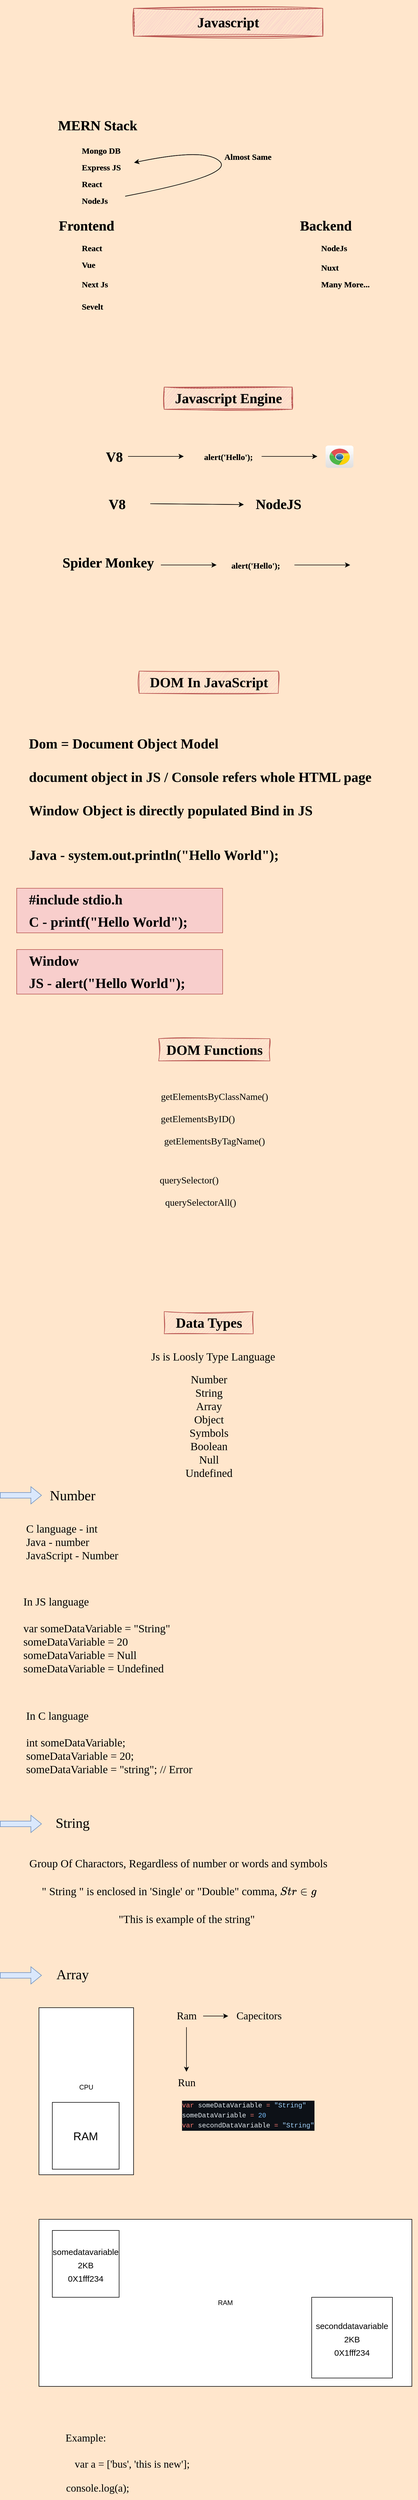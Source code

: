 <mxfile version="26.0.16" pages="2">
  <diagram name="Basic" id="YPaVNSCKj1CktQ0j65-P">
    <mxGraphModel dx="1434" dy="721" grid="1" gridSize="10" guides="1" tooltips="1" connect="1" arrows="1" fold="1" page="1" pageScale="1" pageWidth="827" pageHeight="1169" background="#FFE6CC" math="0" shadow="0">
      <root>
        <mxCell id="0" />
        <mxCell id="1" parent="0" />
        <mxCell id="zT8PZAScOdlYjciJAQF--1" value="&lt;p&gt;Javascript&lt;/p&gt;" style="text;html=1;align=center;verticalAlign=middle;whiteSpace=wrap;rounded=0;fontFamily=Comic Sans MS;fontStyle=1;fontSize=25;sketch=1;curveFitting=1;jiggle=2;fillColor=#f8cecc;strokeColor=#b85450;" parent="1" vertex="1">
          <mxGeometry x="260" y="30" width="340" height="50" as="geometry" />
        </mxCell>
        <mxCell id="zT8PZAScOdlYjciJAQF--2" value="Frontend" style="text;html=1;align=center;verticalAlign=middle;resizable=0;points=[];autosize=1;strokeColor=none;fillColor=none;fontFamily=Comic Sans MS;fontSize=25;fontColor=default;fontStyle=1;" parent="1" vertex="1">
          <mxGeometry x="110" y="400" width="130" height="40" as="geometry" />
        </mxCell>
        <mxCell id="zT8PZAScOdlYjciJAQF--6" value="Backend" style="text;html=1;align=center;verticalAlign=middle;resizable=0;points=[];autosize=1;strokeColor=none;fillColor=none;fontFamily=Comic Sans MS;fontSize=25;fontColor=default;fontStyle=1;" parent="1" vertex="1">
          <mxGeometry x="545" y="400" width="120" height="40" as="geometry" />
        </mxCell>
        <mxCell id="zT8PZAScOdlYjciJAQF--3" value="React" style="text;html=1;align=left;verticalAlign=middle;resizable=0;points=[];autosize=1;strokeColor=none;fillColor=none;fontFamily=Comic Sans MS;fontSize=15;fontColor=default;fontStyle=1;" parent="1" vertex="1">
          <mxGeometry x="165" y="445" width="60" height="30" as="geometry" />
        </mxCell>
        <mxCell id="zT8PZAScOdlYjciJAQF--7" value="NodeJs" style="text;html=1;align=left;verticalAlign=middle;resizable=0;points=[];autosize=1;strokeColor=none;fillColor=none;fontFamily=Comic Sans MS;fontSize=15;fontColor=default;fontStyle=1;" parent="1" vertex="1">
          <mxGeometry x="595" y="445" width="80" height="30" as="geometry" />
        </mxCell>
        <mxCell id="zT8PZAScOdlYjciJAQF--30" value="NodeJs" style="text;html=1;align=left;verticalAlign=middle;resizable=0;points=[];autosize=1;strokeColor=none;fillColor=none;fontFamily=Comic Sans MS;fontSize=15;fontColor=default;fontStyle=1;" parent="1" vertex="1">
          <mxGeometry x="165" y="360" width="80" height="30" as="geometry" />
        </mxCell>
        <mxCell id="zT8PZAScOdlYjciJAQF--5" value="Sevelt" style="text;html=1;align=left;verticalAlign=middle;resizable=0;points=[];autosize=1;strokeColor=none;fillColor=none;fontFamily=Comic Sans MS;fontSize=15;fontColor=default;fontStyle=1;" parent="1" vertex="1">
          <mxGeometry x="165" y="550" width="70" height="30" as="geometry" />
        </mxCell>
        <mxCell id="zT8PZAScOdlYjciJAQF--10" value="Next Js" style="text;html=1;align=left;verticalAlign=middle;resizable=0;points=[];autosize=1;strokeColor=none;fillColor=none;fontFamily=Comic Sans MS;fontSize=15;fontColor=default;fontStyle=1;" parent="1" vertex="1">
          <mxGeometry x="165" y="510" width="80" height="30" as="geometry" />
        </mxCell>
        <mxCell id="zT8PZAScOdlYjciJAQF--8" value="Many More..." style="text;html=1;align=left;verticalAlign=middle;resizable=0;points=[];autosize=1;strokeColor=none;fillColor=none;fontFamily=Comic Sans MS;fontSize=15;fontColor=default;fontStyle=1;" parent="1" vertex="1">
          <mxGeometry x="595" y="510" width="110" height="30" as="geometry" />
        </mxCell>
        <mxCell id="zT8PZAScOdlYjciJAQF--4" value="Vue" style="text;html=1;align=left;verticalAlign=middle;resizable=0;points=[];autosize=1;strokeColor=none;fillColor=none;fontFamily=Comic Sans MS;fontSize=15;fontColor=default;fontStyle=1;" parent="1" vertex="1">
          <mxGeometry x="165" y="475" width="50" height="30" as="geometry" />
        </mxCell>
        <mxCell id="zT8PZAScOdlYjciJAQF--9" value="Nuxt" style="text;html=1;align=left;verticalAlign=middle;resizable=0;points=[];autosize=1;strokeColor=none;fillColor=none;fontFamily=Comic Sans MS;fontSize=15;fontColor=default;fontStyle=1;" parent="1" vertex="1">
          <mxGeometry x="595" y="480" width="60" height="30" as="geometry" />
        </mxCell>
        <mxCell id="zT8PZAScOdlYjciJAQF--12" value="alert(&#39;Hello&#39;);" style="text;html=1;align=center;verticalAlign=middle;resizable=0;points=[];autosize=1;fontFamily=Comic Sans MS;fontSize=15;fontStyle=1;" parent="1" vertex="1">
          <mxGeometry x="370" y="820" width="120" height="30" as="geometry" />
        </mxCell>
        <mxCell id="zT8PZAScOdlYjciJAQF--34" value="alert(&#39;Hello&#39;);" style="text;html=1;align=center;verticalAlign=middle;resizable=0;points=[];autosize=1;fontFamily=Comic Sans MS;fontSize=15;fontStyle=1;" parent="1" vertex="1">
          <mxGeometry x="419" y="1015" width="120" height="30" as="geometry" />
        </mxCell>
        <mxCell id="zT8PZAScOdlYjciJAQF--14" value="V8" style="text;html=1;align=center;verticalAlign=middle;resizable=0;points=[];autosize=1;fontFamily=Comic Sans MS;fontSize=25;fontStyle=1;" parent="1" vertex="1">
          <mxGeometry x="195" y="815" width="60" height="40" as="geometry" />
        </mxCell>
        <mxCell id="zT8PZAScOdlYjciJAQF--39" value="Javascript Engine" style="text;html=1;align=center;verticalAlign=middle;resizable=0;points=[];autosize=1;fontFamily=Comic Sans MS;fontSize=25;fontStyle=1;sketch=1;curveFitting=1;jiggle=2;fillColor=#f8cecc;strokeColor=#b85450;" parent="1" vertex="1">
          <mxGeometry x="315" y="710" width="230" height="40" as="geometry" />
        </mxCell>
        <mxCell id="zT8PZAScOdlYjciJAQF--35" value="Spider Monkey" style="text;html=1;align=center;verticalAlign=middle;resizable=0;points=[];autosize=1;fontFamily=Comic Sans MS;fontSize=25;fontStyle=1;" parent="1" vertex="1">
          <mxGeometry x="114" y="1005" width="200" height="40" as="geometry" />
        </mxCell>
        <mxCell id="zT8PZAScOdlYjciJAQF--13" value="" style="dashed=0;outlineConnect=0;html=1;align=center;labelPosition=center;verticalLabelPosition=bottom;verticalAlign=top;shape=mxgraph.webicons.chrome;gradientColor=#DFDEDE;fontFamily=Comic Sans MS;fontSize=15;fontColor=default;fontStyle=1;autosize=1;resizable=0;" parent="1" vertex="1">
          <mxGeometry x="605" y="815" width="50" height="40" as="geometry" />
        </mxCell>
        <mxCell id="zT8PZAScOdlYjciJAQF--16" value="" style="edgeStyle=none;orthogonalLoop=1;jettySize=auto;html=1;rounded=0;fontFamily=Comic Sans MS;fontSize=15;fontColor=default;fontStyle=1;autosize=1;resizable=0;" parent="1" edge="1">
          <mxGeometry width="100" relative="1" as="geometry">
            <mxPoint x="250" y="834.5" as="sourcePoint" />
            <mxPoint x="350" y="834.5" as="targetPoint" />
            <Array as="points" />
          </mxGeometry>
        </mxCell>
        <mxCell id="zT8PZAScOdlYjciJAQF--37" value="" style="edgeStyle=none;orthogonalLoop=1;jettySize=auto;html=1;rounded=0;fontFamily=Comic Sans MS;fontSize=15;fontColor=default;fontStyle=1;autosize=1;resizable=0;" parent="1" edge="1">
          <mxGeometry width="100" relative="1" as="geometry">
            <mxPoint x="309" y="1029.5" as="sourcePoint" />
            <mxPoint x="409" y="1029.5" as="targetPoint" />
            <Array as="points" />
          </mxGeometry>
        </mxCell>
        <mxCell id="zT8PZAScOdlYjciJAQF--17" value="" style="edgeStyle=none;orthogonalLoop=1;jettySize=auto;html=1;rounded=0;fontFamily=Comic Sans MS;fontSize=15;fontColor=default;fontStyle=1;autosize=1;resizable=0;" parent="1" edge="1">
          <mxGeometry width="100" relative="1" as="geometry">
            <mxPoint x="490" y="834.5" as="sourcePoint" />
            <mxPoint x="590" y="834.5" as="targetPoint" />
            <Array as="points" />
          </mxGeometry>
        </mxCell>
        <mxCell id="zT8PZAScOdlYjciJAQF--38" value="" style="edgeStyle=none;orthogonalLoop=1;jettySize=auto;html=1;rounded=0;fontFamily=Comic Sans MS;fontSize=15;fontColor=default;fontStyle=1;autosize=1;resizable=0;" parent="1" edge="1">
          <mxGeometry width="100" relative="1" as="geometry">
            <mxPoint x="549" y="1029.5" as="sourcePoint" />
            <mxPoint x="649" y="1029.5" as="targetPoint" />
            <Array as="points" />
          </mxGeometry>
        </mxCell>
        <mxCell id="zT8PZAScOdlYjciJAQF--18" value="V8" style="text;html=1;align=center;verticalAlign=middle;resizable=0;points=[];autosize=1;fontFamily=Comic Sans MS;fontSize=25;fontStyle=1;" parent="1" vertex="1">
          <mxGeometry x="200" y="900" width="60" height="40" as="geometry" />
        </mxCell>
        <mxCell id="zT8PZAScOdlYjciJAQF--20" value="NodeJS" style="text;html=1;align=center;verticalAlign=middle;resizable=0;points=[];autosize=1;fontFamily=Comic Sans MS;fontSize=25;fontStyle=1;" parent="1" vertex="1">
          <mxGeometry x="460" y="900" width="120" height="40" as="geometry" />
        </mxCell>
        <mxCell id="zT8PZAScOdlYjciJAQF--25" value="MERN Stack" style="text;html=1;align=center;verticalAlign=middle;resizable=0;points=[];autosize=1;fontFamily=Comic Sans MS;fontSize=25;fontStyle=1;" parent="1" vertex="1">
          <mxGeometry x="110" y="220" width="170" height="40" as="geometry" />
        </mxCell>
        <mxCell id="zT8PZAScOdlYjciJAQF--21" value="" style="edgeStyle=none;orthogonalLoop=1;jettySize=auto;html=1;rounded=0;fontFamily=Comic Sans MS;fontSize=15;fontColor=default;fontStyle=1;autosize=1;resizable=0;entryX=-0.017;entryY=0.525;entryDx=0;entryDy=0;entryPerimeter=0;" parent="1" target="zT8PZAScOdlYjciJAQF--20" edge="1">
          <mxGeometry width="100" relative="1" as="geometry">
            <mxPoint x="290" y="919.5" as="sourcePoint" />
            <mxPoint x="390" y="919.5" as="targetPoint" />
            <Array as="points" />
          </mxGeometry>
        </mxCell>
        <mxCell id="zT8PZAScOdlYjciJAQF--26" value="React" style="text;html=1;align=left;verticalAlign=middle;resizable=0;points=[];autosize=1;strokeColor=none;fillColor=none;fontFamily=Comic Sans MS;fontSize=15;fontColor=default;fontStyle=1;" parent="1" vertex="1">
          <mxGeometry x="165" y="330" width="60" height="30" as="geometry" />
        </mxCell>
        <mxCell id="zT8PZAScOdlYjciJAQF--28" value="Express JS" style="text;html=1;align=left;verticalAlign=middle;resizable=0;points=[];autosize=1;strokeColor=none;fillColor=none;fontFamily=Comic Sans MS;fontSize=15;fontColor=default;fontStyle=1;" parent="1" vertex="1">
          <mxGeometry x="165" y="300" width="100" height="30" as="geometry" />
        </mxCell>
        <mxCell id="zT8PZAScOdlYjciJAQF--27" value="Mongo DB" style="text;html=1;align=left;verticalAlign=middle;resizable=0;points=[];autosize=1;strokeColor=none;fillColor=none;fontFamily=Comic Sans MS;fontSize=15;fontColor=default;fontStyle=1;" parent="1" vertex="1">
          <mxGeometry x="165" y="270" width="90" height="30" as="geometry" />
        </mxCell>
        <mxCell id="zT8PZAScOdlYjciJAQF--31" value="" style="curved=1;endArrow=classic;html=1;rounded=0;fontFamily=Comic Sans MS;fontSize=15;fontColor=default;fontStyle=1;autosize=1;resizable=0;entryX=0.96;entryY=0.233;entryDx=0;entryDy=0;entryPerimeter=0;" parent="1" source="zT8PZAScOdlYjciJAQF--30" target="zT8PZAScOdlYjciJAQF--28" edge="1">
          <mxGeometry width="50" height="50" relative="1" as="geometry">
            <mxPoint x="390" y="330" as="sourcePoint" />
            <mxPoint x="440" y="280" as="targetPoint" />
            <Array as="points">
              <mxPoint x="440" y="330" />
              <mxPoint x="390" y="280" />
            </Array>
          </mxGeometry>
        </mxCell>
        <mxCell id="zT8PZAScOdlYjciJAQF--32" value="Almost Same&lt;div&gt;&lt;br&gt;&lt;/div&gt;" style="text;html=1;align=center;verticalAlign=middle;resizable=0;points=[];autosize=1;strokeColor=none;fillColor=none;fontFamily=Comic Sans MS;fontSize=15;fontColor=default;fontStyle=1;" parent="1" vertex="1">
          <mxGeometry x="410" y="280" width="110" height="50" as="geometry" />
        </mxCell>
        <mxCell id="zT8PZAScOdlYjciJAQF--33" value="" style="shape=image;html=1;verticalAlign=top;verticalLabelPosition=bottom;labelBackgroundColor=#ffffff;imageAspect=0;aspect=fixed;image=https://cdn2.iconfinder.com/data/icons/browsers/Firefox.png;align=left;fontFamily=Comic Sans MS;fontSize=15;fontColor=default;fontStyle=1;autosize=1;resizable=0;fillColor=none;gradientColor=none;" parent="1" vertex="1">
          <mxGeometry x="664" y="1010" width="50" height="50" as="geometry" />
        </mxCell>
        <mxCell id="FBVBhch-tIrtLfHdaLch-1" value="&lt;p&gt;Javascript&lt;/p&gt;" style="text;html=1;align=center;verticalAlign=middle;whiteSpace=wrap;rounded=0;fontFamily=Comic Sans MS;fontStyle=1;fontSize=25;sketch=1;curveFitting=1;jiggle=2;fillColor=#f8cecc;strokeColor=#b85450;" parent="1" vertex="1">
          <mxGeometry x="260" y="30" width="340" height="50" as="geometry" />
        </mxCell>
        <mxCell id="FBVBhch-tIrtLfHdaLch-2" value="Frontend" style="text;html=1;align=center;verticalAlign=middle;resizable=0;points=[];autosize=1;strokeColor=none;fillColor=none;fontFamily=Comic Sans MS;fontSize=25;fontColor=default;fontStyle=1;" parent="1" vertex="1">
          <mxGeometry x="110" y="400" width="130" height="40" as="geometry" />
        </mxCell>
        <mxCell id="FBVBhch-tIrtLfHdaLch-3" value="Backend" style="text;html=1;align=center;verticalAlign=middle;resizable=0;points=[];autosize=1;strokeColor=none;fillColor=none;fontFamily=Comic Sans MS;fontSize=25;fontColor=default;fontStyle=1;" parent="1" vertex="1">
          <mxGeometry x="545" y="400" width="120" height="40" as="geometry" />
        </mxCell>
        <mxCell id="FBVBhch-tIrtLfHdaLch-4" value="React" style="text;html=1;align=left;verticalAlign=middle;resizable=0;points=[];autosize=1;strokeColor=none;fillColor=none;fontFamily=Comic Sans MS;fontSize=15;fontColor=default;fontStyle=1;" parent="1" vertex="1">
          <mxGeometry x="165" y="445" width="60" height="30" as="geometry" />
        </mxCell>
        <mxCell id="FBVBhch-tIrtLfHdaLch-5" value="NodeJs" style="text;html=1;align=left;verticalAlign=middle;resizable=0;points=[];autosize=1;strokeColor=none;fillColor=none;fontFamily=Comic Sans MS;fontSize=15;fontColor=default;fontStyle=1;" parent="1" vertex="1">
          <mxGeometry x="595" y="445" width="80" height="30" as="geometry" />
        </mxCell>
        <mxCell id="FBVBhch-tIrtLfHdaLch-6" value="NodeJs" style="text;html=1;align=left;verticalAlign=middle;resizable=0;points=[];autosize=1;strokeColor=none;fillColor=none;fontFamily=Comic Sans MS;fontSize=15;fontColor=default;fontStyle=1;" parent="1" vertex="1">
          <mxGeometry x="165" y="360" width="80" height="30" as="geometry" />
        </mxCell>
        <mxCell id="FBVBhch-tIrtLfHdaLch-7" value="Sevelt" style="text;html=1;align=left;verticalAlign=middle;resizable=0;points=[];autosize=1;strokeColor=none;fillColor=none;fontFamily=Comic Sans MS;fontSize=15;fontColor=default;fontStyle=1;" parent="1" vertex="1">
          <mxGeometry x="165" y="550" width="70" height="30" as="geometry" />
        </mxCell>
        <mxCell id="FBVBhch-tIrtLfHdaLch-8" value="Next Js" style="text;html=1;align=left;verticalAlign=middle;resizable=0;points=[];autosize=1;strokeColor=none;fillColor=none;fontFamily=Comic Sans MS;fontSize=15;fontColor=default;fontStyle=1;" parent="1" vertex="1">
          <mxGeometry x="165" y="510" width="80" height="30" as="geometry" />
        </mxCell>
        <mxCell id="FBVBhch-tIrtLfHdaLch-9" value="Many More..." style="text;html=1;align=left;verticalAlign=middle;resizable=0;points=[];autosize=1;strokeColor=none;fillColor=none;fontFamily=Comic Sans MS;fontSize=15;fontColor=default;fontStyle=1;" parent="1" vertex="1">
          <mxGeometry x="595" y="510" width="110" height="30" as="geometry" />
        </mxCell>
        <mxCell id="FBVBhch-tIrtLfHdaLch-10" value="Vue" style="text;html=1;align=left;verticalAlign=middle;resizable=0;points=[];autosize=1;strokeColor=none;fillColor=none;fontFamily=Comic Sans MS;fontSize=15;fontColor=default;fontStyle=1;" parent="1" vertex="1">
          <mxGeometry x="165" y="475" width="50" height="30" as="geometry" />
        </mxCell>
        <mxCell id="FBVBhch-tIrtLfHdaLch-11" value="Nuxt" style="text;html=1;align=left;verticalAlign=middle;resizable=0;points=[];autosize=1;strokeColor=none;fillColor=none;fontFamily=Comic Sans MS;fontSize=15;fontColor=default;fontStyle=1;" parent="1" vertex="1">
          <mxGeometry x="595" y="480" width="60" height="30" as="geometry" />
        </mxCell>
        <mxCell id="FBVBhch-tIrtLfHdaLch-12" value="alert(&#39;Hello&#39;);" style="text;html=1;align=center;verticalAlign=middle;resizable=0;points=[];autosize=1;fontFamily=Comic Sans MS;fontSize=15;fontStyle=1;" parent="1" vertex="1">
          <mxGeometry x="370" y="820" width="120" height="30" as="geometry" />
        </mxCell>
        <mxCell id="FBVBhch-tIrtLfHdaLch-13" value="alert(&#39;Hello&#39;);" style="text;html=1;align=center;verticalAlign=middle;resizable=0;points=[];autosize=1;fontFamily=Comic Sans MS;fontSize=15;fontStyle=1;" parent="1" vertex="1">
          <mxGeometry x="419" y="1015" width="120" height="30" as="geometry" />
        </mxCell>
        <mxCell id="FBVBhch-tIrtLfHdaLch-14" value="V8" style="text;html=1;align=center;verticalAlign=middle;resizable=0;points=[];autosize=1;fontFamily=Comic Sans MS;fontSize=25;fontStyle=1;" parent="1" vertex="1">
          <mxGeometry x="195" y="815" width="60" height="40" as="geometry" />
        </mxCell>
        <mxCell id="FBVBhch-tIrtLfHdaLch-15" value="Javascript Engine" style="text;html=1;align=center;verticalAlign=middle;resizable=0;points=[];autosize=1;fontFamily=Comic Sans MS;fontSize=25;fontStyle=1;sketch=1;curveFitting=1;jiggle=2;fillColor=#f8cecc;strokeColor=#b85450;" parent="1" vertex="1">
          <mxGeometry x="315" y="710" width="230" height="40" as="geometry" />
        </mxCell>
        <mxCell id="FBVBhch-tIrtLfHdaLch-16" value="DOM In JavaScript" style="text;html=1;align=center;verticalAlign=middle;resizable=0;points=[];autosize=1;fontFamily=Comic Sans MS;fontSize=25;fontStyle=1;sketch=1;curveFitting=1;jiggle=2;fillColor=#f8cecc;strokeColor=#b85450;" parent="1" vertex="1">
          <mxGeometry x="270" y="1220" width="250" height="40" as="geometry" />
        </mxCell>
        <mxCell id="FBVBhch-tIrtLfHdaLch-17" value="DOM Functions" style="text;html=1;align=center;verticalAlign=middle;resizable=0;points=[];autosize=1;fontFamily=Comic Sans MS;fontSize=25;fontStyle=1;sketch=1;curveFitting=1;jiggle=2;fillColor=#f8cecc;strokeColor=#b85450;" parent="1" vertex="1">
          <mxGeometry x="305" y="1880" width="200" height="40" as="geometry" />
        </mxCell>
        <mxCell id="ojy6WvlFr0QCGMBEFWyb-1" value="Data Types" style="text;html=1;align=center;verticalAlign=middle;resizable=0;points=[];autosize=1;fontFamily=Comic Sans MS;fontSize=25;fontStyle=1;sketch=1;curveFitting=1;jiggle=2;fillColor=#f8cecc;strokeColor=#b85450;" parent="1" vertex="1">
          <mxGeometry x="315" y="2370" width="160" height="40" as="geometry" />
        </mxCell>
        <mxCell id="FBVBhch-tIrtLfHdaLch-18" value="Spider Monkey" style="text;html=1;align=center;verticalAlign=middle;resizable=0;points=[];autosize=1;fontFamily=Comic Sans MS;fontSize=25;fontStyle=1;" parent="1" vertex="1">
          <mxGeometry x="114" y="1005" width="200" height="40" as="geometry" />
        </mxCell>
        <mxCell id="FBVBhch-tIrtLfHdaLch-19" value="Dom = Document Object Model" style="text;html=1;align=left;verticalAlign=middle;resizable=0;points=[];autosize=1;fontFamily=Comic Sans MS;fontSize=25;fontStyle=1;" parent="1" vertex="1">
          <mxGeometry x="70" y="1330" width="390" height="40" as="geometry" />
        </mxCell>
        <mxCell id="FBVBhch-tIrtLfHdaLch-20" value="document object in JS / Console refers whole HTML page" style="text;html=1;align=left;verticalAlign=middle;resizable=0;points=[];autosize=1;fontFamily=Comic Sans MS;fontSize=25;fontStyle=1;" parent="1" vertex="1">
          <mxGeometry x="70" y="1390" width="700" height="40" as="geometry" />
        </mxCell>
        <mxCell id="FBVBhch-tIrtLfHdaLch-21" value="Window Object is directly populated Bind in JS&amp;nbsp;" style="text;html=1;align=left;verticalAlign=middle;resizable=0;points=[];autosize=1;fontFamily=Comic Sans MS;fontSize=25;fontStyle=1;" parent="1" vertex="1">
          <mxGeometry x="70" y="1450" width="590" height="40" as="geometry" />
        </mxCell>
        <mxCell id="FBVBhch-tIrtLfHdaLch-22" value="Java - system.out.println(&quot;Hello World&quot;);" style="text;html=1;align=left;verticalAlign=middle;resizable=0;points=[];autosize=1;fontFamily=Comic Sans MS;fontSize=25;fontStyle=1;" parent="1" vertex="1">
          <mxGeometry x="70" y="1530" width="500" height="40" as="geometry" />
        </mxCell>
        <mxCell id="FBVBhch-tIrtLfHdaLch-23" value="" style="dashed=0;outlineConnect=0;html=1;align=center;labelPosition=center;verticalLabelPosition=bottom;verticalAlign=top;shape=mxgraph.webicons.chrome;gradientColor=#DFDEDE;fontFamily=Comic Sans MS;fontSize=15;fontColor=default;fontStyle=1;autosize=1;resizable=0;" parent="1" vertex="1">
          <mxGeometry x="605" y="815" width="50" height="40" as="geometry" />
        </mxCell>
        <mxCell id="FBVBhch-tIrtLfHdaLch-24" value="" style="edgeStyle=none;orthogonalLoop=1;jettySize=auto;html=1;rounded=0;fontFamily=Comic Sans MS;fontSize=15;fontColor=default;fontStyle=1;autosize=1;resizable=0;" parent="1" edge="1">
          <mxGeometry width="100" relative="1" as="geometry">
            <mxPoint x="250" y="834.5" as="sourcePoint" />
            <mxPoint x="350" y="834.5" as="targetPoint" />
            <Array as="points" />
          </mxGeometry>
        </mxCell>
        <mxCell id="FBVBhch-tIrtLfHdaLch-25" value="" style="edgeStyle=none;orthogonalLoop=1;jettySize=auto;html=1;rounded=0;fontFamily=Comic Sans MS;fontSize=15;fontColor=default;fontStyle=1;autosize=1;resizable=0;" parent="1" edge="1">
          <mxGeometry width="100" relative="1" as="geometry">
            <mxPoint x="309" y="1029.5" as="sourcePoint" />
            <mxPoint x="409" y="1029.5" as="targetPoint" />
            <Array as="points" />
          </mxGeometry>
        </mxCell>
        <mxCell id="FBVBhch-tIrtLfHdaLch-26" value="" style="edgeStyle=none;orthogonalLoop=1;jettySize=auto;html=1;rounded=0;fontFamily=Comic Sans MS;fontSize=15;fontColor=default;fontStyle=1;autosize=1;resizable=0;" parent="1" edge="1">
          <mxGeometry width="100" relative="1" as="geometry">
            <mxPoint x="490" y="834.5" as="sourcePoint" />
            <mxPoint x="590" y="834.5" as="targetPoint" />
            <Array as="points" />
          </mxGeometry>
        </mxCell>
        <mxCell id="FBVBhch-tIrtLfHdaLch-27" value="" style="edgeStyle=none;orthogonalLoop=1;jettySize=auto;html=1;rounded=0;fontFamily=Comic Sans MS;fontSize=15;fontColor=default;fontStyle=1;autosize=1;resizable=0;" parent="1" edge="1">
          <mxGeometry width="100" relative="1" as="geometry">
            <mxPoint x="549" y="1029.5" as="sourcePoint" />
            <mxPoint x="649" y="1029.5" as="targetPoint" />
            <Array as="points" />
          </mxGeometry>
        </mxCell>
        <mxCell id="FBVBhch-tIrtLfHdaLch-28" value="V8" style="text;html=1;align=center;verticalAlign=middle;resizable=0;points=[];autosize=1;fontFamily=Comic Sans MS;fontSize=25;fontStyle=1;" parent="1" vertex="1">
          <mxGeometry x="200" y="900" width="60" height="40" as="geometry" />
        </mxCell>
        <mxCell id="FBVBhch-tIrtLfHdaLch-29" value="NodeJS" style="text;html=1;align=center;verticalAlign=middle;resizable=0;points=[];autosize=1;fontFamily=Comic Sans MS;fontSize=25;fontStyle=1;" parent="1" vertex="1">
          <mxGeometry x="460" y="900" width="120" height="40" as="geometry" />
        </mxCell>
        <mxCell id="FBVBhch-tIrtLfHdaLch-30" value="MERN Stack" style="text;html=1;align=center;verticalAlign=middle;resizable=0;points=[];autosize=1;fontFamily=Comic Sans MS;fontSize=25;fontStyle=1;" parent="1" vertex="1">
          <mxGeometry x="110" y="220" width="170" height="40" as="geometry" />
        </mxCell>
        <mxCell id="FBVBhch-tIrtLfHdaLch-31" value="" style="edgeStyle=none;orthogonalLoop=1;jettySize=auto;html=1;rounded=0;fontFamily=Comic Sans MS;fontSize=15;fontColor=default;fontStyle=1;autosize=1;resizable=0;entryX=-0.017;entryY=0.525;entryDx=0;entryDy=0;entryPerimeter=0;" parent="1" target="FBVBhch-tIrtLfHdaLch-29" edge="1">
          <mxGeometry width="100" relative="1" as="geometry">
            <mxPoint x="290" y="919.5" as="sourcePoint" />
            <mxPoint x="390" y="919.5" as="targetPoint" />
            <Array as="points" />
          </mxGeometry>
        </mxCell>
        <mxCell id="FBVBhch-tIrtLfHdaLch-32" value="React" style="text;html=1;align=left;verticalAlign=middle;resizable=0;points=[];autosize=1;strokeColor=none;fillColor=none;fontFamily=Comic Sans MS;fontSize=15;fontColor=default;fontStyle=1;" parent="1" vertex="1">
          <mxGeometry x="165" y="330" width="60" height="30" as="geometry" />
        </mxCell>
        <mxCell id="FBVBhch-tIrtLfHdaLch-33" value="Express JS" style="text;html=1;align=left;verticalAlign=middle;resizable=0;points=[];autosize=1;strokeColor=none;fillColor=none;fontFamily=Comic Sans MS;fontSize=15;fontColor=default;fontStyle=1;" parent="1" vertex="1">
          <mxGeometry x="165" y="300" width="100" height="30" as="geometry" />
        </mxCell>
        <mxCell id="FBVBhch-tIrtLfHdaLch-34" value="Mongo DB" style="text;html=1;align=left;verticalAlign=middle;resizable=0;points=[];autosize=1;strokeColor=none;fillColor=none;fontFamily=Comic Sans MS;fontSize=15;fontColor=default;fontStyle=1;" parent="1" vertex="1">
          <mxGeometry x="165" y="270" width="90" height="30" as="geometry" />
        </mxCell>
        <mxCell id="FBVBhch-tIrtLfHdaLch-35" value="" style="curved=1;endArrow=classic;html=1;rounded=0;fontFamily=Comic Sans MS;fontSize=15;fontColor=default;fontStyle=1;autosize=1;resizable=0;entryX=0.96;entryY=0.233;entryDx=0;entryDy=0;entryPerimeter=0;" parent="1" source="FBVBhch-tIrtLfHdaLch-6" target="FBVBhch-tIrtLfHdaLch-33" edge="1">
          <mxGeometry width="50" height="50" relative="1" as="geometry">
            <mxPoint x="390" y="330" as="sourcePoint" />
            <mxPoint x="440" y="280" as="targetPoint" />
            <Array as="points">
              <mxPoint x="440" y="330" />
              <mxPoint x="390" y="280" />
            </Array>
          </mxGeometry>
        </mxCell>
        <mxCell id="FBVBhch-tIrtLfHdaLch-36" value="Almost Same&lt;div&gt;&lt;br&gt;&lt;/div&gt;" style="text;html=1;align=center;verticalAlign=middle;resizable=0;points=[];autosize=1;strokeColor=none;fillColor=none;fontFamily=Comic Sans MS;fontSize=15;fontColor=default;fontStyle=1;" parent="1" vertex="1">
          <mxGeometry x="410" y="280" width="110" height="50" as="geometry" />
        </mxCell>
        <mxCell id="FBVBhch-tIrtLfHdaLch-37" value="" style="shape=image;html=1;verticalAlign=top;verticalLabelPosition=bottom;labelBackgroundColor=#ffffff;imageAspect=0;aspect=fixed;image=https://cdn2.iconfinder.com/data/icons/browsers/Firefox.png;align=left;fontFamily=Comic Sans MS;fontSize=15;fontColor=default;fontStyle=1;autosize=1;resizable=0;fillColor=none;gradientColor=none;" parent="1" vertex="1">
          <mxGeometry x="664" y="1010" width="50" height="50" as="geometry" />
        </mxCell>
        <mxCell id="FBVBhch-tIrtLfHdaLch-38" value="" style="group" parent="1" vertex="1" connectable="0">
          <mxGeometry x="50" y="1610" width="370" height="80" as="geometry" />
        </mxCell>
        <mxCell id="FBVBhch-tIrtLfHdaLch-39" value="" style="rounded=0;whiteSpace=wrap;html=1;fillColor=#f8cecc;strokeColor=#b85450;" parent="FBVBhch-tIrtLfHdaLch-38" vertex="1">
          <mxGeometry width="370" height="80" as="geometry" />
        </mxCell>
        <mxCell id="FBVBhch-tIrtLfHdaLch-40" value="C - printf(&quot;Hello World&quot;);" style="text;html=1;align=left;verticalAlign=middle;resizable=0;points=[];autosize=1;fontFamily=Comic Sans MS;fontSize=25;fontStyle=1;" parent="FBVBhch-tIrtLfHdaLch-38" vertex="1">
          <mxGeometry x="20" y="40" width="320" height="40" as="geometry" />
        </mxCell>
        <mxCell id="FBVBhch-tIrtLfHdaLch-41" value="#include stdio.h" style="text;html=1;align=left;verticalAlign=middle;resizable=0;points=[];autosize=1;fontFamily=Comic Sans MS;fontSize=25;fontStyle=1;" parent="FBVBhch-tIrtLfHdaLch-38" vertex="1">
          <mxGeometry x="20" width="210" height="40" as="geometry" />
        </mxCell>
        <mxCell id="FBVBhch-tIrtLfHdaLch-42" value="" style="group" parent="1" vertex="1" connectable="0">
          <mxGeometry x="50" y="1720" width="370" height="80" as="geometry" />
        </mxCell>
        <mxCell id="FBVBhch-tIrtLfHdaLch-43" value="" style="rounded=0;whiteSpace=wrap;html=1;fillColor=#f8cecc;strokeColor=#b85450;" parent="FBVBhch-tIrtLfHdaLch-42" vertex="1">
          <mxGeometry width="370" height="80" as="geometry" />
        </mxCell>
        <mxCell id="FBVBhch-tIrtLfHdaLch-44" value="JS - alert(&quot;Hello World&quot;);" style="text;html=1;align=left;verticalAlign=middle;resizable=0;points=[];autosize=1;fontFamily=Comic Sans MS;fontSize=25;fontStyle=1;" parent="FBVBhch-tIrtLfHdaLch-42" vertex="1">
          <mxGeometry x="20" y="40" width="330" height="40" as="geometry" />
        </mxCell>
        <mxCell id="FBVBhch-tIrtLfHdaLch-45" value="Window" style="text;html=1;align=left;verticalAlign=middle;resizable=0;points=[];autosize=1;fontFamily=Comic Sans MS;fontSize=25;fontStyle=1;" parent="FBVBhch-tIrtLfHdaLch-42" vertex="1">
          <mxGeometry x="20" width="110" height="40" as="geometry" />
        </mxCell>
        <mxCell id="FBVBhch-tIrtLfHdaLch-46" value="getElementsByClassName()" style="text;html=1;align=center;verticalAlign=middle;resizable=0;points=[];autosize=1;strokeColor=none;fillColor=none;fontFamily=Comic Sans MS;fontSize=17;" parent="1" vertex="1">
          <mxGeometry x="285" y="1970" width="240" height="30" as="geometry" />
        </mxCell>
        <mxCell id="FBVBhch-tIrtLfHdaLch-49" value="querySelector()" style="text;html=1;align=left;verticalAlign=middle;resizable=0;points=[];autosize=1;strokeColor=none;fillColor=none;fontFamily=Comic Sans MS;fontSize=17;" parent="1" vertex="1">
          <mxGeometry x="305" y="2120" width="150" height="30" as="geometry" />
        </mxCell>
        <mxCell id="FBVBhch-tIrtLfHdaLch-48" value="getElementsByTagName()" style="text;html=1;align=center;verticalAlign=middle;resizable=0;points=[];autosize=1;strokeColor=none;fillColor=none;fontFamily=Comic Sans MS;fontSize=17;" parent="1" vertex="1">
          <mxGeometry x="290" y="2050" width="230" height="30" as="geometry" />
        </mxCell>
        <mxCell id="FBVBhch-tIrtLfHdaLch-47" value="getElementsByID()" style="text;html=1;align=center;verticalAlign=middle;resizable=0;points=[];autosize=1;strokeColor=none;fillColor=none;fontFamily=Comic Sans MS;fontSize=17;" parent="1" vertex="1">
          <mxGeometry x="285" y="2010" width="180" height="30" as="geometry" />
        </mxCell>
        <mxCell id="FBVBhch-tIrtLfHdaLch-51" value="querySelectorAll()" style="text;html=1;align=center;verticalAlign=middle;resizable=0;points=[];autosize=1;strokeColor=none;fillColor=none;fontFamily=Comic Sans MS;fontSize=17;" parent="1" vertex="1">
          <mxGeometry x="295" y="2160" width="170" height="30" as="geometry" />
        </mxCell>
        <mxCell id="ojy6WvlFr0QCGMBEFWyb-2" value="Number&lt;div&gt;String&lt;/div&gt;&lt;div&gt;Array&lt;/div&gt;&lt;div&gt;Object&lt;/div&gt;&lt;div&gt;Symbols&lt;/div&gt;&lt;div&gt;Boolean&lt;/div&gt;&lt;div&gt;Null&lt;/div&gt;&lt;div&gt;Undefined&lt;/div&gt;" style="text;html=1;align=center;verticalAlign=middle;resizable=0;points=[];autosize=1;strokeColor=none;fillColor=none;fontFamily=Comic Sans MS;fontSize=20;" parent="1" vertex="1">
          <mxGeometry x="335" y="2470" width="120" height="210" as="geometry" />
        </mxCell>
        <mxCell id="ojy6WvlFr0QCGMBEFWyb-6" value="Js is Loosly Type Language&amp;nbsp;" style="text;html=1;align=center;verticalAlign=middle;resizable=0;points=[];autosize=1;strokeColor=none;fillColor=none;fontFamily=Comic Sans MS;fontSize=20;" parent="1" vertex="1">
          <mxGeometry x="265" y="2430" width="280" height="40" as="geometry" />
        </mxCell>
        <mxCell id="ojy6WvlFr0QCGMBEFWyb-11" value="Group Of Charactors, Regardless of number or words and symbols" style="text;html=1;align=center;verticalAlign=middle;resizable=0;points=[];autosize=1;strokeColor=none;fillColor=none;fontFamily=Comic Sans MS;fontSize=20;" parent="1" vertex="1">
          <mxGeometry x="20" y="3340" width="640" height="40" as="geometry" />
        </mxCell>
        <mxCell id="k5uDBYKQ7TenJcz46t1B-3" value="&quot;This is example of the string&quot;" style="text;html=1;align=center;verticalAlign=middle;resizable=0;points=[];autosize=1;strokeColor=none;fillColor=none;fontFamily=Comic Sans MS;fontSize=20;" vertex="1" parent="1">
          <mxGeometry x="200" y="3440" width="310" height="40" as="geometry" />
        </mxCell>
        <mxCell id="ojy6WvlFr0QCGMBEFWyb-12" value="&quot; String &quot; is enclosed in &#39;Single&#39; or &quot;Double&quot; comma, `String`&amp;nbsp;" style="text;html=1;align=center;verticalAlign=middle;resizable=0;points=[];autosize=1;strokeColor=none;fillColor=none;fontFamily=Comic Sans MS;fontSize=20;" parent="1" vertex="1">
          <mxGeometry x="44" y="3390" width="600" height="40" as="geometry" />
        </mxCell>
        <mxCell id="ojy6WvlFr0QCGMBEFWyb-5" value="C language - int&lt;div&gt;Java - number&lt;/div&gt;&lt;div&gt;JavaScript - Number&lt;/div&gt;&lt;div&gt;&lt;br&gt;&lt;/div&gt;" style="text;html=1;align=left;verticalAlign=middle;resizable=0;points=[];autosize=1;strokeColor=none;fillColor=none;fontFamily=Comic Sans MS;fontSize=20;" parent="1" vertex="1">
          <mxGeometry x="65" y="2740" width="220" height="110" as="geometry" />
        </mxCell>
        <mxCell id="ojy6WvlFr0QCGMBEFWyb-7" value="&lt;div&gt;In JS language&lt;br&gt;&lt;br&gt;var someDataVariable = &quot;String&quot;&lt;/div&gt;&lt;div&gt;&lt;span style=&quot;background-color: transparent; color: light-dark(rgb(0, 0, 0), rgb(255, 255, 255));&quot;&gt;someDataVariable = 20&lt;/span&gt;&lt;/div&gt;&lt;div&gt;someDataVariable = Null&lt;span style=&quot;background-color: transparent; color: light-dark(rgb(0, 0, 0), rgb(255, 255, 255));&quot;&gt;&lt;/span&gt;&lt;/div&gt;&lt;div&gt;someDataVariable = Undefined&lt;/div&gt;" style="text;html=1;align=left;verticalAlign=middle;resizable=0;points=[];autosize=1;strokeColor=none;fillColor=none;fontFamily=Comic Sans MS;fontSize=20;" parent="1" vertex="1">
          <mxGeometry x="60" y="2870" width="330" height="160" as="geometry" />
        </mxCell>
        <mxCell id="ojy6WvlFr0QCGMBEFWyb-8" value="&lt;div&gt;In C language &lt;br&gt;&lt;br&gt;int someDataVariable;&lt;br&gt;someDataVariable = 20;&amp;nbsp;&amp;nbsp;&lt;/div&gt;&lt;div&gt;&lt;span style=&quot;background-color: transparent; color: light-dark(rgb(0, 0, 0), rgb(255, 255, 255));&quot;&gt;someDataVariable = &quot;&lt;/span&gt;&lt;span style=&quot;background-color: transparent; color: light-dark(rgb(0, 0, 0), rgb(255, 255, 255));&quot;&gt;string&lt;/span&gt;&lt;span style=&quot;background-color: transparent; color: light-dark(rgb(0, 0, 0), rgb(255, 255, 255));&quot;&gt;&quot;;&amp;nbsp;&lt;/span&gt;&lt;span style=&quot;background-color: transparent; color: light-dark(rgb(0, 0, 0), rgb(255, 255, 255));&quot;&gt;// Error&lt;/span&gt;&lt;/div&gt;&lt;div&gt;&amp;nbsp;&lt;/div&gt;" style="text;html=1;align=left;verticalAlign=middle;resizable=0;points=[];autosize=1;strokeColor=none;fillColor=none;fontFamily=Comic Sans MS;fontSize=20;" parent="1" vertex="1">
          <mxGeometry x="65" y="3075" width="380" height="160" as="geometry" />
        </mxCell>
        <mxCell id="ojy6WvlFr0QCGMBEFWyb-3" value="Number&lt;div&gt;&lt;br&gt;&lt;/div&gt;" style="text;html=1;align=center;verticalAlign=middle;resizable=0;points=[];autosize=1;strokeColor=none;fillColor=none;fontFamily=Comic Sans MS;fontSize=25;" parent="1" vertex="1">
          <mxGeometry x="90" y="2680" width="120" height="70" as="geometry" />
        </mxCell>
        <mxCell id="ojy6WvlFr0QCGMBEFWyb-10" value="&lt;div&gt;String&lt;/div&gt;" style="text;html=1;align=center;verticalAlign=middle;resizable=0;points=[];autosize=1;strokeColor=none;fillColor=none;fontFamily=Comic Sans MS;fontSize=25;" parent="1" vertex="1">
          <mxGeometry x="100" y="3268" width="100" height="40" as="geometry" />
        </mxCell>
        <mxCell id="k5uDBYKQ7TenJcz46t1B-2" value="&lt;div&gt;Array&lt;/div&gt;" style="text;html=1;align=center;verticalAlign=middle;resizable=0;points=[];autosize=1;strokeColor=none;fillColor=none;fontFamily=Comic Sans MS;fontSize=25;" vertex="1" parent="1">
          <mxGeometry x="105" y="3540" width="90" height="40" as="geometry" />
        </mxCell>
        <mxCell id="ojy6WvlFr0QCGMBEFWyb-4" value="" style="shape=flexArrow;endArrow=classic;html=1;rounded=0;fillColor=#dae8fc;strokeColor=#6c8ebf;" parent="1" edge="1">
          <mxGeometry width="50" height="50" relative="1" as="geometry">
            <mxPoint x="20" y="2700" as="sourcePoint" />
            <mxPoint x="95" y="2700" as="targetPoint" />
          </mxGeometry>
        </mxCell>
        <mxCell id="ojy6WvlFr0QCGMBEFWyb-9" value="" style="shape=flexArrow;endArrow=classic;html=1;rounded=0;fillColor=#dae8fc;strokeColor=#6c8ebf;" parent="1" edge="1">
          <mxGeometry width="50" height="50" relative="1" as="geometry">
            <mxPoint x="20" y="3290" as="sourcePoint" />
            <mxPoint x="95" y="3290" as="targetPoint" />
          </mxGeometry>
        </mxCell>
        <mxCell id="k5uDBYKQ7TenJcz46t1B-1" value="" style="shape=flexArrow;endArrow=classic;html=1;rounded=0;fillColor=#dae8fc;strokeColor=#6c8ebf;" edge="1" parent="1">
          <mxGeometry width="50" height="50" relative="1" as="geometry">
            <mxPoint x="20" y="3562" as="sourcePoint" />
            <mxPoint x="95" y="3562" as="targetPoint" />
          </mxGeometry>
        </mxCell>
        <mxCell id="k5uDBYKQ7TenJcz46t1B-6" value="CPU&lt;div&gt;&lt;br&gt;&lt;/div&gt;" style="rounded=0;whiteSpace=wrap;html=1;" vertex="1" parent="1">
          <mxGeometry x="90" y="3620" width="170" height="300" as="geometry" />
        </mxCell>
        <mxCell id="k5uDBYKQ7TenJcz46t1B-16" value="&lt;div&gt;RAM&lt;/div&gt;" style="rounded=0;whiteSpace=wrap;html=1;" vertex="1" parent="1">
          <mxGeometry x="90" y="4000" width="670" height="300" as="geometry" />
        </mxCell>
        <mxCell id="k5uDBYKQ7TenJcz46t1B-7" value="RAM" style="whiteSpace=wrap;html=1;aspect=fixed;fontSize=20;" vertex="1" parent="1">
          <mxGeometry x="114" y="3790" width="120" height="120" as="geometry" />
        </mxCell>
        <mxCell id="k5uDBYKQ7TenJcz46t1B-17" value="&lt;font style=&quot;font-size: 15px;&quot;&gt;somedatavariable&lt;br&gt;2KB&lt;br&gt;0X1fff234&lt;/font&gt;" style="whiteSpace=wrap;html=1;aspect=fixed;fontSize=20;" vertex="1" parent="1">
          <mxGeometry x="114" y="4020" width="120" height="120" as="geometry" />
        </mxCell>
        <mxCell id="k5uDBYKQ7TenJcz46t1B-18" value="&lt;font style=&quot;font-size: 15px;&quot;&gt;seconddatavariable&lt;br&gt;2KB&lt;br&gt;0X1fff234&lt;/font&gt;" style="whiteSpace=wrap;html=1;aspect=fixed;fontSize=20;" vertex="1" parent="1">
          <mxGeometry x="580" y="4140" width="145" height="145" as="geometry" />
        </mxCell>
        <mxCell id="k5uDBYKQ7TenJcz46t1B-10" value="" style="edgeStyle=orthogonalEdgeStyle;rounded=0;orthogonalLoop=1;jettySize=auto;html=1;fontSize=19;" edge="1" parent="1" source="k5uDBYKQ7TenJcz46t1B-8">
          <mxGeometry relative="1" as="geometry">
            <mxPoint x="430" y="3635" as="targetPoint" />
          </mxGeometry>
        </mxCell>
        <mxCell id="k5uDBYKQ7TenJcz46t1B-14" value="" style="edgeStyle=orthogonalEdgeStyle;rounded=0;orthogonalLoop=1;jettySize=auto;html=1;fontFamily=Comic Sans MS;fontSize=19;fontColor=default;autosize=1;resizable=0;" edge="1" parent="1" source="k5uDBYKQ7TenJcz46t1B-8" target="k5uDBYKQ7TenJcz46t1B-13">
          <mxGeometry relative="1" as="geometry" />
        </mxCell>
        <mxCell id="k5uDBYKQ7TenJcz46t1B-8" value="Ram" style="text;html=1;align=center;verticalAlign=middle;resizable=0;points=[];autosize=1;strokeColor=none;fillColor=none;fontSize=19;fontFamily=Comic Sans MS;" vertex="1" parent="1">
          <mxGeometry x="325" y="3615" width="60" height="40" as="geometry" />
        </mxCell>
        <mxCell id="k5uDBYKQ7TenJcz46t1B-11" value="Capecitors" style="text;html=1;align=center;verticalAlign=middle;resizable=0;points=[];autosize=1;strokeColor=none;fillColor=none;fontSize=19;fontFamily=Comic Sans MS;fontColor=default;" vertex="1" parent="1">
          <mxGeometry x="425" y="3615" width="120" height="40" as="geometry" />
        </mxCell>
        <mxCell id="k5uDBYKQ7TenJcz46t1B-13" value="Run" style="text;html=1;align=center;verticalAlign=middle;resizable=0;points=[];autosize=1;strokeColor=none;fillColor=none;fontSize=19;fontFamily=Comic Sans MS;fontColor=default;" vertex="1" parent="1">
          <mxGeometry x="325" y="3735" width="60" height="40" as="geometry" />
        </mxCell>
        <mxCell id="k5uDBYKQ7TenJcz46t1B-15" value="&lt;div style=&quot;color: rgb(230, 237, 243); background-color: rgb(13, 17, 23); font-family: Menlo, Monaco, &amp;quot;Courier New&amp;quot;, monospace; font-weight: normal; font-size: 12px; line-height: 18px; white-space: pre;&quot;&gt;&lt;div&gt;&lt;span style=&quot;color: rgb(255, 123, 114);&quot;&gt;var&lt;/span&gt;&lt;span style=&quot;color: rgb(230, 237, 243);&quot;&gt; &lt;/span&gt;&lt;span style=&quot;color: rgb(230, 237, 243);&quot;&gt;someDataVariable&lt;/span&gt;&lt;span style=&quot;color: rgb(230, 237, 243);&quot;&gt; &lt;/span&gt;&lt;span style=&quot;color: rgb(255, 123, 114);&quot;&gt;=&lt;/span&gt;&lt;span style=&quot;color: rgb(230, 237, 243);&quot;&gt; &lt;/span&gt;&lt;span style=&quot;color: rgb(165, 214, 255);&quot;&gt;&quot;String&quot;&lt;/span&gt;&lt;/div&gt;&lt;div&gt;&lt;span style=&quot;color: rgb(230, 237, 243);&quot;&gt;someDataVariable&lt;/span&gt;&lt;span style=&quot;color: rgb(230, 237, 243);&quot;&gt; &lt;/span&gt;&lt;span style=&quot;color: rgb(255, 123, 114);&quot;&gt;=&lt;/span&gt;&lt;span style=&quot;color: rgb(230, 237, 243);&quot;&gt; &lt;/span&gt;&lt;span style=&quot;color: rgb(121, 192, 255);&quot;&gt;20&lt;/span&gt;&lt;/div&gt;&lt;div&gt;&lt;span style=&quot;color: rgb(121, 192, 255);&quot;&gt;&lt;div style=&quot;color: rgb(230, 237, 243);&quot;&gt;&lt;span style=&quot;color: rgb(255, 123, 114);&quot;&gt;var&lt;/span&gt;&lt;span style=&quot;color: rgb(230, 237, 243);&quot;&gt; second&lt;/span&gt;&lt;span style=&quot;color: rgb(230, 237, 243);&quot;&gt;DataVariable&lt;/span&gt;&lt;span style=&quot;color: rgb(230, 237, 243);&quot;&gt; &lt;/span&gt;&lt;span style=&quot;color: rgb(255, 123, 114);&quot;&gt;=&lt;/span&gt;&lt;span style=&quot;color: rgb(230, 237, 243);&quot;&gt; &lt;/span&gt;&lt;span style=&quot;color: rgb(165, 214, 255);&quot;&gt;&quot;String&quot;&lt;/span&gt;&lt;/div&gt;&lt;/span&gt;&lt;/div&gt;&lt;/div&gt;" style="text;whiteSpace=wrap;html=1;fontFamily=Comic Sans MS;fontSize=19;fontColor=default;autosize=1;resizable=0;" vertex="1" parent="1">
          <mxGeometry x="345" y="3780" width="260" height="70" as="geometry" />
        </mxCell>
        <mxCell id="k5uDBYKQ7TenJcz46t1B-21" value="Example&lt;span style=&quot;background-color: transparent; color: light-dark(rgb(0, 0, 0), rgb(255, 255, 255));&quot;&gt;:&amp;nbsp;&lt;/span&gt;&lt;span style=&quot;background-color: transparent; color: rgba(0, 0, 0, 0); font-family: monospace; font-size: 0px; text-align: start;&quot;&gt;%3CmxGraphModel%3E%3Croot%3E%3CmxCell%20id%3D%220%22%2F%3E%3CmxCell%20id%3D%221%22%20parent%3D%220%22%2F%3E%3CmxCell%20id%3D%222%22%20value%3D%22%26lt%3Bdiv%26gt%3BArray%26lt%3B%2Fdiv%26gt%3B%22%20style%3D%22text%3Bhtml%3D1%3Balign%3Dcenter%3BverticalAlign%3Dmiddle%3Bresizable%3D0%3Bpoints%3D%5B%5D%3Bautosize%3D1%3BstrokeColor%3Dnone%3BfillColor%3Dnone%3BfontFamily%3DComic%20Sans%20MS%3BfontSize%3D25%3B%22%20vertex%3D%221%22%20parent%3D%221%22%3E%3CmxGeometry%20x%3D%22105%22%20y%3D%223540%22%20width%3D%2290%22%20height%3D%2240%22%20as%3D%22geometry%22%2F%3E%3C%2FmxCell%3E%3C%2Froot%3E%3C%2FmxGraphModel%3E&lt;/span&gt;" style="text;html=1;align=center;verticalAlign=middle;resizable=0;points=[];autosize=1;strokeColor=none;fillColor=none;fontFamily=Comic Sans MS;fontSize=19;fontColor=default;" vertex="1" parent="1">
          <mxGeometry x="121" y="4373" width="110" height="40" as="geometry" />
        </mxCell>
        <mxCell id="k5uDBYKQ7TenJcz46t1B-22" value="var a = [&#39;bus&#39;, &#39;this is new&#39;&lt;span style=&quot;background-color: transparent; color: light-dark(rgb(0, 0, 0), rgb(255, 255, 255));&quot;&gt;];&lt;/span&gt;" style="text;html=1;align=center;verticalAlign=middle;resizable=0;points=[];autosize=1;strokeColor=none;fillColor=none;fontFamily=Comic Sans MS;fontSize=19;fontColor=default;" vertex="1" parent="1">
          <mxGeometry x="122" y="4420" width="270" height="40" as="geometry" />
        </mxCell>
        <mxCell id="k5uDBYKQ7TenJcz46t1B-23" value="console.log(a);" style="text;html=1;align=center;verticalAlign=middle;resizable=0;points=[];autosize=1;strokeColor=none;fillColor=none;fontFamily=Comic Sans MS;fontSize=19;fontColor=default;" vertex="1" parent="1">
          <mxGeometry x="120" y="4463" width="150" height="40" as="geometry" />
        </mxCell>
      </root>
    </mxGraphModel>
  </diagram>
  <diagram name="conditional statments" id="Vf7i0y-dOmuWpEBOHacB">
    <mxGraphModel dx="1434" dy="721" grid="1" gridSize="10" guides="1" tooltips="1" connect="1" arrows="1" fold="1" page="1" pageScale="1" pageWidth="827" pageHeight="1169" background="#FFE6CC" math="0" shadow="0">
      <root>
        <mxCell id="vxpcMzrHcLjeTY7pgPmU-0" />
        <mxCell id="vxpcMzrHcLjeTY7pgPmU-1" parent="vxpcMzrHcLjeTY7pgPmU-0" />
        <mxCell id="vxpcMzrHcLjeTY7pgPmU-2" value="&lt;p&gt;Javascript&lt;/p&gt;" style="text;html=1;align=center;verticalAlign=middle;whiteSpace=wrap;rounded=0;fontFamily=Comic Sans MS;fontStyle=1;fontSize=25;sketch=1;curveFitting=1;jiggle=2;fillColor=#f8cecc;strokeColor=#b85450;" vertex="1" parent="vxpcMzrHcLjeTY7pgPmU-1">
          <mxGeometry x="260" y="30" width="340" height="50" as="geometry" />
        </mxCell>
        <mxCell id="vxpcMzrHcLjeTY7pgPmU-33" value="&lt;p&gt;Javascript&lt;/p&gt;" style="text;html=1;align=center;verticalAlign=middle;whiteSpace=wrap;rounded=0;fontFamily=Comic Sans MS;fontStyle=1;fontSize=25;sketch=1;curveFitting=1;jiggle=2;fillColor=#f8cecc;strokeColor=#b85450;" vertex="1" parent="vxpcMzrHcLjeTY7pgPmU-1">
          <mxGeometry x="260" y="30" width="340" height="50" as="geometry" />
        </mxCell>
        <mxCell id="uIeZsn7puIqYISZpVriJ-0" value="Conditional Staments" style="text;html=1;align=center;verticalAlign=middle;resizable=0;points=[];autosize=1;fontFamily=Comic Sans MS;fontSize=25;fontStyle=1;sketch=1;curveFitting=1;jiggle=2;fillColor=#f8cecc;strokeColor=#b85450;" vertex="1" parent="vxpcMzrHcLjeTY7pgPmU-1">
          <mxGeometry x="279" y="160" width="270" height="40" as="geometry" />
        </mxCell>
        <mxCell id="uIeZsn7puIqYISZpVriJ-2" value="&lt;font face=&quot;Comic Sans MS&quot;&gt;&lt;span&gt;if statement&lt;/span&gt;&lt;/font&gt;" style="text;html=1;align=center;verticalAlign=middle;resizable=0;points=[];autosize=1;strokeColor=#b85450;fillColor=#f8cecc;fontSize=15;" vertex="1" parent="vxpcMzrHcLjeTY7pgPmU-1">
          <mxGeometry x="350" y="248" width="110" height="30" as="geometry" />
        </mxCell>
        <mxCell id="uIeZsn7puIqYISZpVriJ-26" value="&lt;font face=&quot;Comic Sans MS&quot;&gt;&lt;span&gt;if( condition ) {&lt;/span&gt;&lt;/font&gt;&lt;div&gt;&lt;font face=&quot;Comic Sans MS&quot;&gt;&lt;span style=&quot;white-space: pre;&quot;&gt;&#x9;&lt;/span&gt;console.log(&quot;Hello&quot;);&lt;br&gt;&lt;/font&gt;&lt;div style=&quot;&quot;&gt;&lt;font face=&quot;Comic Sans MS&quot;&gt;&lt;span&gt;}&lt;/span&gt;&lt;/font&gt;&lt;/div&gt;&lt;/div&gt;" style="text;html=1;align=left;verticalAlign=middle;resizable=0;points=[];autosize=1;strokeColor=#b85450;fillColor=#f8cecc;fontSize=15;" vertex="1" parent="vxpcMzrHcLjeTY7pgPmU-1">
          <mxGeometry x="110" y="840" width="200" height="70" as="geometry" />
        </mxCell>
        <mxCell id="uIeZsn7puIqYISZpVriJ-28" value="&lt;font face=&quot;Comic Sans MS&quot;&gt;&lt;span&gt;if( true ) {&lt;/span&gt;&lt;/font&gt;&lt;div&gt;&lt;font face=&quot;Comic Sans MS&quot;&gt;&lt;span style=&quot;white-space: pre;&quot;&gt;&#x9;&lt;/span&gt;console.log(&quot;Hello&quot;);&lt;br&gt;&lt;/font&gt;&lt;div style=&quot;&quot;&gt;&lt;font face=&quot;Comic Sans MS&quot;&gt;&lt;span&gt;}&lt;/span&gt;&lt;/font&gt;&lt;/div&gt;&lt;/div&gt;" style="text;html=1;align=left;verticalAlign=middle;resizable=0;points=[];autosize=1;strokeColor=#b85450;fillColor=#f8cecc;fontSize=15;" vertex="1" parent="vxpcMzrHcLjeTY7pgPmU-1">
          <mxGeometry x="110" y="960" width="200" height="70" as="geometry" />
        </mxCell>
        <mxCell id="uIeZsn7puIqYISZpVriJ-29" value="&lt;font face=&quot;Comic Sans MS&quot;&gt;&lt;span&gt;if( false ) {&lt;/span&gt;&lt;/font&gt;&lt;div&gt;&lt;font face=&quot;Comic Sans MS&quot;&gt;&lt;span style=&quot;white-space: pre;&quot;&gt;&#x9;&lt;/span&gt;console.log(&quot;Hello&quot;);&lt;br&gt;&lt;/font&gt;&lt;div style=&quot;&quot;&gt;&lt;font face=&quot;Comic Sans MS&quot;&gt;&lt;span&gt;} else {&lt;/span&gt;&lt;/font&gt;&lt;/div&gt;&lt;/div&gt;&lt;div style=&quot;&quot;&gt;&lt;font face=&quot;Comic Sans MS&quot;&gt;&lt;span&gt;&lt;span style=&quot;white-space: pre;&quot;&gt;&#x9;&lt;/span&gt;console.log(&quot;Else Part&quot;);&lt;br&gt;&lt;/span&gt;&lt;/font&gt;&lt;/div&gt;&lt;div style=&quot;&quot;&gt;&lt;font face=&quot;Comic Sans MS&quot;&gt;}&lt;/font&gt;&lt;/div&gt;" style="text;html=1;align=left;verticalAlign=middle;resizable=0;points=[];autosize=1;strokeColor=#b85450;fillColor=#f8cecc;fontSize=15;" vertex="1" parent="vxpcMzrHcLjeTY7pgPmU-1">
          <mxGeometry x="95" y="1250" width="230" height="110" as="geometry" />
        </mxCell>
        <mxCell id="uIeZsn7puIqYISZpVriJ-32" value="&lt;font face=&quot;Comic Sans MS&quot;&gt;&lt;span&gt;if(&amp;nbsp;&lt;/span&gt;&lt;/font&gt;&lt;span style=&quot;font-family: &amp;quot;Comic Sans MS&amp;quot;;&quot;&gt;condition1&lt;/span&gt;&lt;font face=&quot;Comic Sans MS&quot;&gt;&lt;span&gt;&amp;nbsp;) {&lt;/span&gt;&lt;/font&gt;&lt;div&gt;&lt;font face=&quot;Comic Sans MS&quot;&gt;&lt;span style=&quot;white-space: pre;&quot;&gt;&#x9;&lt;/span&gt;console.log(&quot;Hello&quot;);&lt;br&gt;&lt;/font&gt;&lt;div style=&quot;&quot;&gt;&lt;font face=&quot;Comic Sans MS&quot;&gt;&lt;span&gt;} else if&amp;nbsp;&lt;/span&gt;&lt;/font&gt;&lt;span style=&quot;font-family: &amp;quot;Comic Sans MS&amp;quot;; background-color: transparent; color: light-dark(rgb(0, 0, 0), rgb(255, 255, 255));&quot;&gt;(&amp;nbsp;&lt;/span&gt;&lt;span style=&quot;font-family: &amp;quot;Comic Sans MS&amp;quot;;&quot;&gt;condition2&lt;/span&gt;&lt;span style=&quot;font-family: &amp;quot;Comic Sans MS&amp;quot;; background-color: transparent; color: light-dark(rgb(0, 0, 0), rgb(255, 255, 255));&quot;&gt;&amp;nbsp;)&lt;/span&gt;&lt;span style=&quot;font-family: &amp;quot;Comic Sans MS&amp;quot;; background-color: transparent; color: light-dark(rgb(0, 0, 0), rgb(255, 255, 255));&quot;&gt;{&lt;/span&gt;&lt;/div&gt;&lt;/div&gt;&lt;div style=&quot;&quot;&gt;&lt;font face=&quot;Comic Sans MS&quot;&gt;&lt;span&gt;&lt;span style=&quot;white-space: pre;&quot;&gt;&#x9;&lt;/span&gt;console.log(&quot;Else Part&quot;);&lt;br&gt;&lt;/span&gt;&lt;/font&gt;&lt;/div&gt;&lt;div style=&quot;&quot;&gt;&lt;font face=&quot;Comic Sans MS&quot;&gt;}&amp;nbsp;&lt;/font&gt;&lt;span style=&quot;font-family: &amp;quot;Comic Sans MS&amp;quot;; background-color: transparent; color: light-dark(rgb(0, 0, 0), rgb(255, 255, 255));&quot;&gt;else {&lt;/span&gt;&lt;/div&gt;&lt;div&gt;&lt;font face=&quot;Comic Sans MS&quot;&gt;&lt;span style=&quot;white-space-collapse: preserve;&quot;&gt;&#x9;&lt;/span&gt;console.log(&quot;Else Part&quot;);&lt;br&gt;&lt;/font&gt;&lt;/div&gt;&lt;div&gt;&lt;font face=&quot;Comic Sans MS&quot;&gt;}&lt;/font&gt;&lt;/div&gt;" style="text;html=1;align=left;verticalAlign=middle;resizable=0;points=[];autosize=1;strokeColor=#b85450;fillColor=#f8cecc;fontSize=15;" vertex="1" parent="vxpcMzrHcLjeTY7pgPmU-1">
          <mxGeometry x="104" y="1500" width="230" height="150" as="geometry" />
        </mxCell>
        <mxCell id="uIeZsn7puIqYISZpVriJ-37" value="&lt;font face=&quot;Comic Sans MS&quot;&gt;( condition ) ?&amp;nbsp;&lt;/font&gt;&lt;span style=&quot;font-family: &amp;quot;Comic Sans MS&amp;quot;; background-color: transparent; color: light-dark(rgb(0, 0, 0), rgb(255, 255, 255));&quot;&gt;console.log(&quot;Hello&quot;) : console.log(&quot;false Condition&quot;)&lt;/span&gt;" style="text;html=1;align=left;verticalAlign=middle;resizable=0;points=[];autosize=1;strokeColor=#b85450;fillColor=#f8cecc;fontSize=15;" vertex="1" parent="vxpcMzrHcLjeTY7pgPmU-1">
          <mxGeometry x="220" y="1780" width="470" height="30" as="geometry" />
        </mxCell>
        <mxCell id="uIeZsn7puIqYISZpVriJ-7" value="" style="edgeStyle=orthogonalEdgeStyle;rounded=0;orthogonalLoop=1;jettySize=auto;html=1;fontFamily=Helvetica;fontSize=15;fontColor=default;autosize=1;resizable=0;" edge="1" parent="vxpcMzrHcLjeTY7pgPmU-1" source="uIeZsn7puIqYISZpVriJ-5" target="uIeZsn7puIqYISZpVriJ-6">
          <mxGeometry relative="1" as="geometry" />
        </mxCell>
        <mxCell id="uIeZsn7puIqYISZpVriJ-5" value="Start" style="html=1;dashed=0;whiteSpace=wrap;shape=mxgraph.dfd.start;align=center;verticalAlign=middle;fontFamily=Helvetica;fontSize=15;fontColor=default;autosize=1;resizable=0;fillColor=none;gradientColor=none;" vertex="1" parent="vxpcMzrHcLjeTY7pgPmU-1">
          <mxGeometry x="375" y="310" width="60" height="30" as="geometry" />
        </mxCell>
        <mxCell id="uIeZsn7puIqYISZpVriJ-9" value="" style="edgeStyle=orthogonalEdgeStyle;rounded=0;orthogonalLoop=1;jettySize=auto;html=1;fontFamily=Helvetica;fontSize=15;fontColor=default;autosize=1;resizable=0;" edge="1" parent="vxpcMzrHcLjeTY7pgPmU-1" source="uIeZsn7puIqYISZpVriJ-6" target="uIeZsn7puIqYISZpVriJ-8">
          <mxGeometry relative="1" as="geometry" />
        </mxCell>
        <mxCell id="uIeZsn7puIqYISZpVriJ-6" value="Ask Student for which program he/she wants to join" style="whiteSpace=wrap;html=1;fontSize=15;fillColor=none;dashed=0;autosize=1;resizable=0;gradientColor=none;" vertex="1" parent="vxpcMzrHcLjeTY7pgPmU-1">
          <mxGeometry x="220" y="420" width="370" height="30" as="geometry" />
        </mxCell>
        <mxCell id="uIeZsn7puIqYISZpVriJ-11" value="" style="edgeStyle=orthogonalEdgeStyle;rounded=0;orthogonalLoop=1;jettySize=auto;html=1;fontFamily=Helvetica;fontSize=15;fontColor=default;autosize=1;resizable=0;" edge="1" parent="vxpcMzrHcLjeTY7pgPmU-1" source="uIeZsn7puIqYISZpVriJ-8" target="uIeZsn7puIqYISZpVriJ-10">
          <mxGeometry relative="1" as="geometry" />
        </mxCell>
        <mxCell id="uIeZsn7puIqYISZpVriJ-12" value="Training" style="edgeLabel;html=1;align=center;verticalAlign=middle;resizable=0;points=[];fontFamily=Helvetica;fontSize=15;fontColor=default;autosize=1;fillColor=none;gradientColor=none;" vertex="1" connectable="0" parent="uIeZsn7puIqYISZpVriJ-11">
          <mxGeometry x="-0.286" y="-1" width="80" height="30" relative="1" as="geometry">
            <mxPoint x="-40" y="-15" as="offset" />
          </mxGeometry>
        </mxCell>
        <mxCell id="uIeZsn7puIqYISZpVriJ-14" value="" style="edgeStyle=orthogonalEdgeStyle;rounded=0;orthogonalLoop=1;jettySize=auto;html=1;fontFamily=Helvetica;fontSize=15;fontColor=default;autosize=1;resizable=0;" edge="1" parent="vxpcMzrHcLjeTY7pgPmU-1" source="uIeZsn7puIqYISZpVriJ-8" target="uIeZsn7puIqYISZpVriJ-13">
          <mxGeometry relative="1" as="geometry" />
        </mxCell>
        <mxCell id="uIeZsn7puIqYISZpVriJ-15" value="Internship" style="edgeLabel;html=1;align=center;verticalAlign=middle;resizable=0;points=[];fontFamily=Helvetica;fontSize=15;fontColor=default;autosize=1;fillColor=none;gradientColor=none;" vertex="1" connectable="0" parent="uIeZsn7puIqYISZpVriJ-14">
          <mxGeometry x="0.148" width="90" height="30" relative="1" as="geometry">
            <mxPoint x="-45" y="-15" as="offset" />
          </mxGeometry>
        </mxCell>
        <mxCell id="uIeZsn7puIqYISZpVriJ-8" value="Internship /&amp;nbsp;&lt;div&gt;Training&lt;/div&gt;" style="rhombus;whiteSpace=wrap;html=1;fontSize=15;fillColor=none;dashed=0;autosize=1;resizable=0;gradientColor=none;" vertex="1" parent="vxpcMzrHcLjeTY7pgPmU-1">
          <mxGeometry x="355" y="540" width="100" height="50" as="geometry" />
        </mxCell>
        <mxCell id="uIeZsn7puIqYISZpVriJ-17" value="" style="edgeStyle=orthogonalEdgeStyle;rounded=0;orthogonalLoop=1;jettySize=auto;html=1;fontFamily=Helvetica;fontSize=15;fontColor=default;autosize=1;resizable=0;" edge="1" parent="vxpcMzrHcLjeTY7pgPmU-1" source="uIeZsn7puIqYISZpVriJ-10" target="uIeZsn7puIqYISZpVriJ-16">
          <mxGeometry relative="1" as="geometry" />
        </mxCell>
        <mxCell id="uIeZsn7puIqYISZpVriJ-10" value="Start Training" style="whiteSpace=wrap;html=1;fontSize=15;fillColor=none;dashed=0;autosize=1;resizable=0;gradientColor=none;" vertex="1" parent="vxpcMzrHcLjeTY7pgPmU-1">
          <mxGeometry x="595" y="550" width="110" height="30" as="geometry" />
        </mxCell>
        <mxCell id="uIeZsn7puIqYISZpVriJ-19" value="" style="edgeStyle=orthogonalEdgeStyle;rounded=0;orthogonalLoop=1;jettySize=auto;html=1;fontFamily=Helvetica;fontSize=15;fontColor=default;autosize=1;resizable=0;" edge="1" parent="vxpcMzrHcLjeTY7pgPmU-1" source="uIeZsn7puIqYISZpVriJ-13" target="uIeZsn7puIqYISZpVriJ-18">
          <mxGeometry relative="1" as="geometry" />
        </mxCell>
        <mxCell id="uIeZsn7puIqYISZpVriJ-13" value="Start Internship" style="whiteSpace=wrap;html=1;fontSize=15;fillColor=none;dashed=0;autosize=1;resizable=0;gradientColor=none;" vertex="1" parent="vxpcMzrHcLjeTY7pgPmU-1">
          <mxGeometry x="95" y="545" width="130" height="30" as="geometry" />
        </mxCell>
        <mxCell id="uIeZsn7puIqYISZpVriJ-22" style="edgeStyle=orthogonalEdgeStyle;rounded=0;orthogonalLoop=1;jettySize=auto;html=1;entryX=0.5;entryY=0;entryDx=0;entryDy=0;fontFamily=Helvetica;fontSize=15;fontColor=default;autosize=1;resizable=0;" edge="1" parent="vxpcMzrHcLjeTY7pgPmU-1" source="uIeZsn7puIqYISZpVriJ-16" target="uIeZsn7puIqYISZpVriJ-20">
          <mxGeometry relative="1" as="geometry" />
        </mxCell>
        <mxCell id="uIeZsn7puIqYISZpVriJ-16" value="Assign Faculty" style="whiteSpace=wrap;html=1;fontSize=15;fillColor=none;dashed=0;autosize=1;resizable=0;gradientColor=none;" vertex="1" parent="vxpcMzrHcLjeTY7pgPmU-1">
          <mxGeometry x="590" y="655" width="120" height="30" as="geometry" />
        </mxCell>
        <mxCell id="uIeZsn7puIqYISZpVriJ-21" value="" style="edgeStyle=orthogonalEdgeStyle;rounded=0;orthogonalLoop=1;jettySize=auto;html=1;fontFamily=Helvetica;fontSize=15;fontColor=default;autosize=1;resizable=0;" edge="1" parent="vxpcMzrHcLjeTY7pgPmU-1" source="uIeZsn7puIqYISZpVriJ-18" target="uIeZsn7puIqYISZpVriJ-20">
          <mxGeometry relative="1" as="geometry" />
        </mxCell>
        <mxCell id="uIeZsn7puIqYISZpVriJ-18" value="Assign Tasks / Learning Material" style="whiteSpace=wrap;html=1;fontSize=15;fillColor=none;dashed=0;autosize=1;resizable=0;gradientColor=none;" vertex="1" parent="vxpcMzrHcLjeTY7pgPmU-1">
          <mxGeometry x="40" y="655" width="240" height="30" as="geometry" />
        </mxCell>
        <mxCell id="uIeZsn7puIqYISZpVriJ-20" value="END" style="ellipse;whiteSpace=wrap;html=1;fontSize=15;fillColor=none;dashed=0;autosize=1;resizable=0;gradientColor=none;" vertex="1" parent="vxpcMzrHcLjeTY7pgPmU-1">
          <mxGeometry x="384" y="780" width="60" height="30" as="geometry" />
        </mxCell>
        <mxCell id="uIeZsn7puIqYISZpVriJ-25" value="If Conditions" style="text;html=1;align=center;verticalAlign=middle;resizable=0;points=[];autosize=1;strokeColor=none;fillColor=none;fontFamily=Helvetica;fontSize=15;fontColor=default;" vertex="1" parent="vxpcMzrHcLjeTY7pgPmU-1">
          <mxGeometry x="350" y="600" width="110" height="30" as="geometry" />
        </mxCell>
        <mxCell id="uIeZsn7puIqYISZpVriJ-27" value="&lt;span style=&quot;text-align: left;&quot;&gt;condition must be &lt;b&gt;true&lt;/b&gt;&amp;nbsp;to execute if statement&lt;/span&gt;" style="text;html=1;align=center;verticalAlign=middle;resizable=0;points=[];autosize=1;strokeColor=#82b366;fillColor=#d5e8d4;fontFamily=Comic Sans MS;fontSize=15;" vertex="1" parent="vxpcMzrHcLjeTY7pgPmU-1">
          <mxGeometry x="350" y="860" width="350" height="30" as="geometry" />
        </mxCell>
        <mxCell id="uIeZsn7puIqYISZpVriJ-41" value="&lt;span style=&quot;text-align: left;&quot;&gt;condition must be &lt;b&gt;true&lt;/b&gt;&amp;nbsp;to execute first statement&lt;/span&gt;" style="text;html=1;align=center;verticalAlign=middle;resizable=0;points=[];autosize=1;strokeColor=#82b366;fillColor=#d5e8d4;fontFamily=Comic Sans MS;fontSize=15;" vertex="1" parent="vxpcMzrHcLjeTY7pgPmU-1">
          <mxGeometry x="235" y="1840" width="380" height="30" as="geometry" />
        </mxCell>
        <mxCell id="uIeZsn7puIqYISZpVriJ-30" value="&lt;font face=&quot;Comic Sans MS&quot;&gt;&lt;span&gt;else statement&lt;/span&gt;&lt;/font&gt;" style="text;html=1;align=center;verticalAlign=middle;resizable=0;points=[];autosize=1;strokeColor=#b85450;fillColor=#f8cecc;fontSize=15;" vertex="1" parent="vxpcMzrHcLjeTY7pgPmU-1">
          <mxGeometry x="335" y="1190" width="130" height="30" as="geometry" />
        </mxCell>
        <mxCell id="uIeZsn7puIqYISZpVriJ-33" value="&lt;font face=&quot;Comic Sans MS&quot;&gt;&lt;span&gt;elseif statement&lt;/span&gt;&lt;/font&gt;" style="text;html=1;align=center;verticalAlign=middle;resizable=0;points=[];autosize=1;strokeColor=#b85450;fillColor=#f8cecc;fontSize=15;" vertex="1" parent="vxpcMzrHcLjeTY7pgPmU-1">
          <mxGeometry x="334" y="1440" width="140" height="30" as="geometry" />
        </mxCell>
        <mxCell id="uIeZsn7puIqYISZpVriJ-38" value="&lt;font face=&quot;Comic Sans MS&quot;&gt;&lt;span&gt;turne&lt;/span&gt;&lt;/font&gt;&lt;span style=&quot;font-family: &amp;quot;Comic Sans MS&amp;quot;; background-color: transparent; color: light-dark(rgb(0, 0, 0), rgb(255, 255, 255));&quot;&gt;ry statement&lt;/span&gt;" style="text;html=1;align=center;verticalAlign=middle;resizable=0;points=[];autosize=1;strokeColor=#b85450;fillColor=#f8cecc;fontSize=15;" vertex="1" parent="vxpcMzrHcLjeTY7pgPmU-1">
          <mxGeometry x="335" y="1700" width="150" height="30" as="geometry" />
        </mxCell>
        <mxCell id="uIeZsn7puIqYISZpVriJ-31" value="&lt;span style=&quot;text-align: left;&quot;&gt;condition must be &lt;b&gt;false&lt;/b&gt;&amp;nbsp;to execute else statement&lt;/span&gt;" style="text;html=1;align=center;verticalAlign=middle;resizable=0;points=[];autosize=1;strokeColor=#82b366;fillColor=#d5e8d4;fontFamily=Comic Sans MS;fontSize=15;" vertex="1" parent="vxpcMzrHcLjeTY7pgPmU-1">
          <mxGeometry x="345" y="1290" width="380" height="30" as="geometry" />
        </mxCell>
        <mxCell id="uIeZsn7puIqYISZpVriJ-34" value="&lt;span style=&quot;text-align: left;&quot;&gt;condition1 must be &lt;b&gt;false&lt;/b&gt;&amp;nbsp;to execute else if statement&lt;/span&gt;&lt;div style=&quot;text-align: left;&quot;&gt;condition2 must be &lt;b&gt;true&lt;/b&gt;&amp;nbsp;to execute else if statement&lt;/div&gt;" style="text;html=1;align=center;verticalAlign=middle;resizable=0;points=[];autosize=1;strokeColor=#82b366;fillColor=#d5e8d4;fontFamily=Comic Sans MS;fontSize=15;" vertex="1" parent="vxpcMzrHcLjeTY7pgPmU-1">
          <mxGeometry x="350" y="1510" width="400" height="50" as="geometry" />
        </mxCell>
        <mxCell id="uIeZsn7puIqYISZpVriJ-35" value="&lt;div style=&quot;text-align: left;&quot;&gt;&lt;span style=&quot;background-color: transparent; color: light-dark(rgb(0, 0, 0), rgb(255, 255, 255));&quot;&gt;else if statement should end with else statement&lt;/span&gt;&lt;/div&gt;" style="text;html=1;align=center;verticalAlign=middle;resizable=0;points=[];autosize=1;strokeColor=#82b366;fillColor=#d5e8d4;fontFamily=Comic Sans MS;fontSize=15;" vertex="1" parent="vxpcMzrHcLjeTY7pgPmU-1">
          <mxGeometry x="350" y="1600" width="370" height="30" as="geometry" />
        </mxCell>
      </root>
    </mxGraphModel>
  </diagram>
</mxfile>
